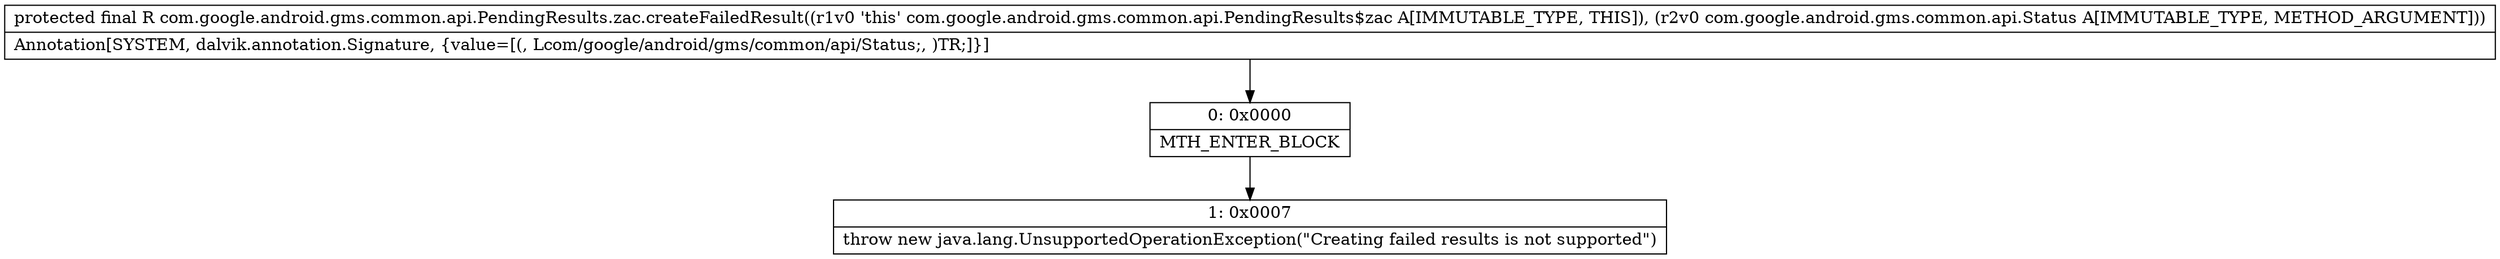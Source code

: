 digraph "CFG forcom.google.android.gms.common.api.PendingResults.zac.createFailedResult(Lcom\/google\/android\/gms\/common\/api\/Status;)Lcom\/google\/android\/gms\/common\/api\/Result;" {
Node_0 [shape=record,label="{0\:\ 0x0000|MTH_ENTER_BLOCK\l}"];
Node_1 [shape=record,label="{1\:\ 0x0007|throw new java.lang.UnsupportedOperationException(\"Creating failed results is not supported\")\l}"];
MethodNode[shape=record,label="{protected final R com.google.android.gms.common.api.PendingResults.zac.createFailedResult((r1v0 'this' com.google.android.gms.common.api.PendingResults$zac A[IMMUTABLE_TYPE, THIS]), (r2v0 com.google.android.gms.common.api.Status A[IMMUTABLE_TYPE, METHOD_ARGUMENT]))  | Annotation[SYSTEM, dalvik.annotation.Signature, \{value=[(, Lcom\/google\/android\/gms\/common\/api\/Status;, )TR;]\}]\l}"];
MethodNode -> Node_0;
Node_0 -> Node_1;
}

